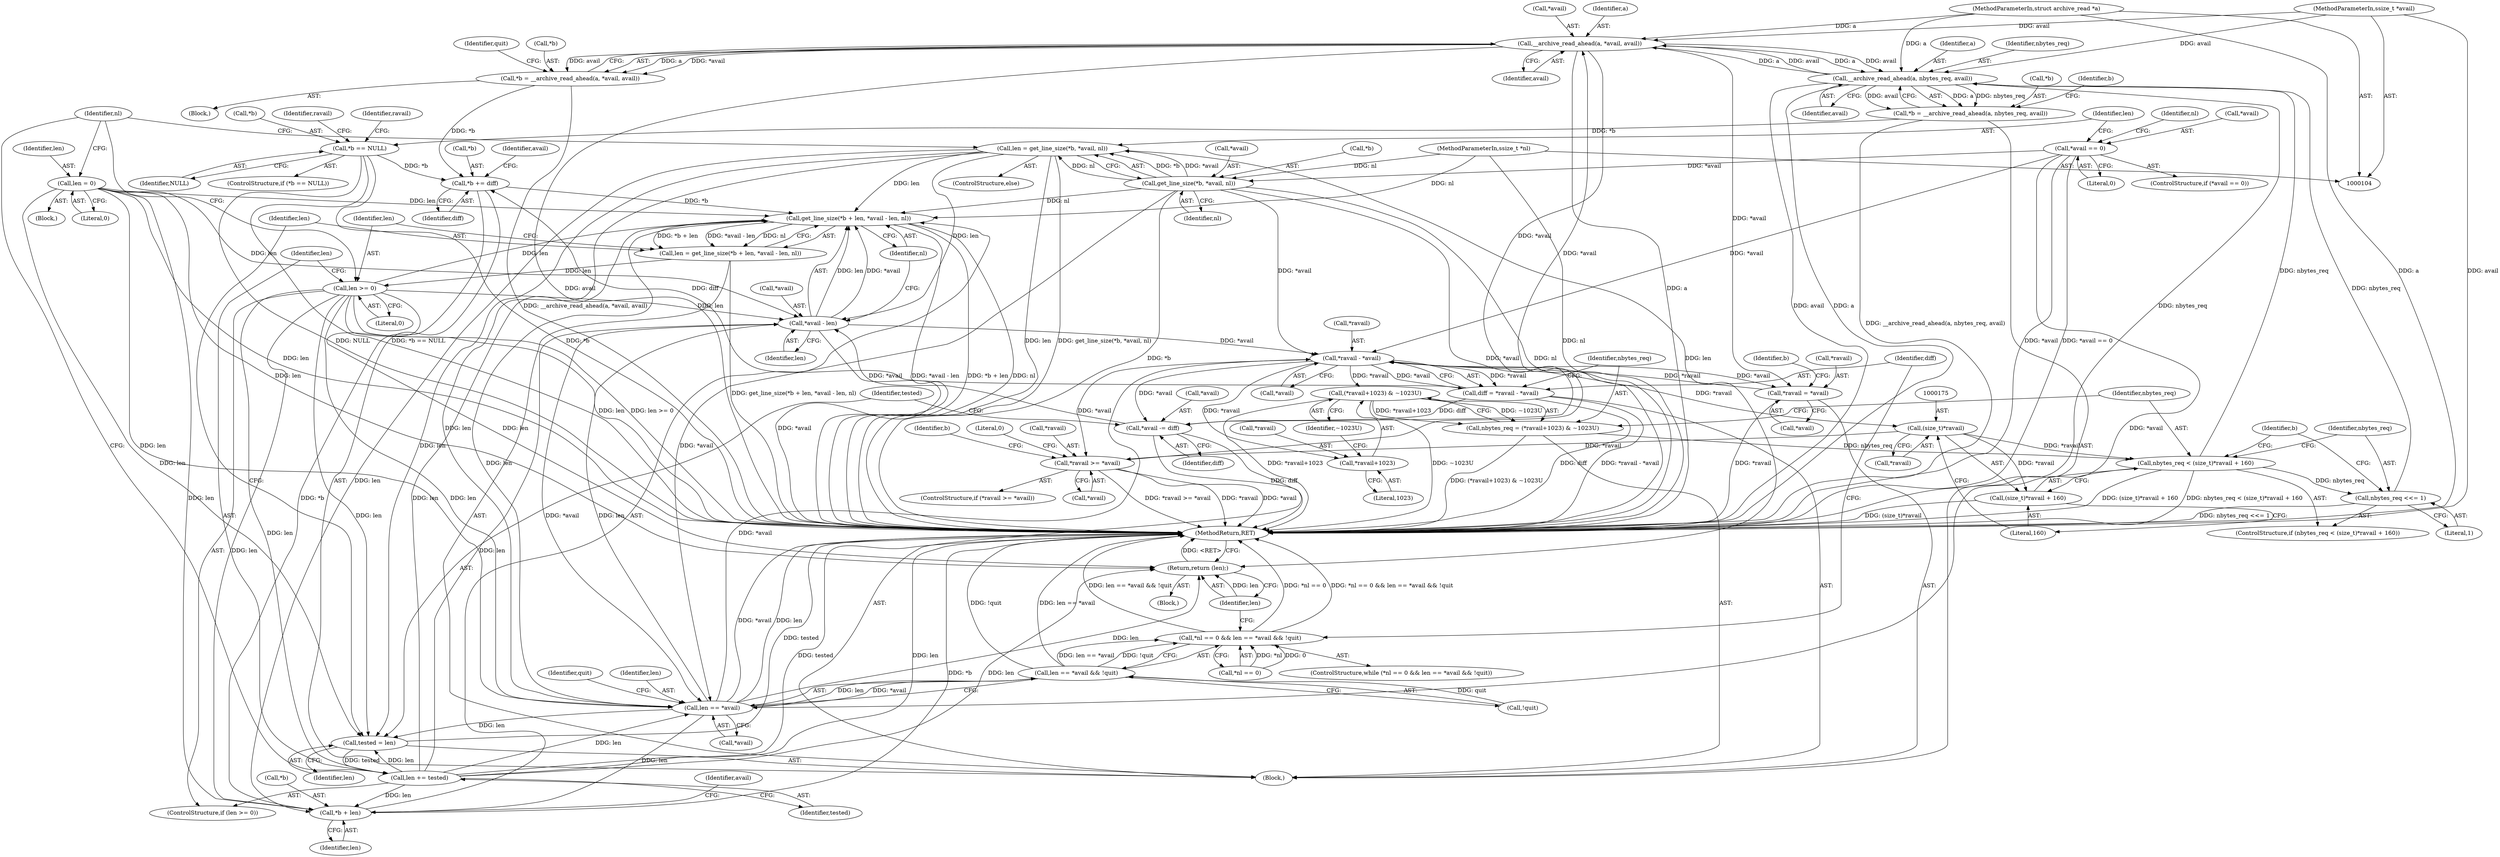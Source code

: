 digraph "0_libarchive_eec077f52bfa2d3f7103b4b74d52572ba8a15aca@API" {
"1000206" [label="(Call,__archive_read_ahead(a, *avail, avail))"];
"1000185" [label="(Call,__archive_read_ahead(a, nbytes_req, avail))"];
"1000206" [label="(Call,__archive_read_ahead(a, *avail, avail))"];
"1000105" [label="(MethodParameterIn,struct archive_read *a)"];
"1000196" [label="(Call,*ravail >= *avail)"];
"1000174" [label="(Call,(size_t)*ravail)"];
"1000155" [label="(Call,*ravail - *avail)"];
"1000214" [label="(Call,*ravail = *avail)"];
"1000237" [label="(Call,*avail - len)"];
"1000223" [label="(Call,*avail -= diff)"];
"1000153" [label="(Call,diff = *ravail - *avail)"];
"1000126" [label="(Call,len = 0)"];
"1000243" [label="(Call,len >= 0)"];
"1000230" [label="(Call,len = get_line_size(*b + len, *avail - len, nl))"];
"1000232" [label="(Call,get_line_size(*b + len, *avail - len, nl))"];
"1000219" [label="(Call,*b += diff)"];
"1000190" [label="(Call,*b == NULL)"];
"1000182" [label="(Call,*b = __archive_read_ahead(a, nbytes_req, avail))"];
"1000203" [label="(Call,*b = __archive_read_ahead(a, *avail, avail))"];
"1000145" [label="(Call,len == *avail)"];
"1000246" [label="(Call,len += tested)"];
"1000227" [label="(Call,tested = len)"];
"1000130" [label="(Call,len = get_line_size(*b, *avail, nl))"];
"1000132" [label="(Call,get_line_size(*b, *avail, nl))"];
"1000117" [label="(Call,*avail == 0)"];
"1000109" [label="(MethodParameterIn,ssize_t *nl)"];
"1000107" [label="(MethodParameterIn,ssize_t *avail)"];
"1000171" [label="(Call,nbytes_req < (size_t)*ravail + 160)"];
"1000161" [label="(Call,nbytes_req = (*ravail+1023) & ~1023U)"];
"1000163" [label="(Call,(*ravail+1023) & ~1023U)"];
"1000179" [label="(Call,nbytes_req <<= 1)"];
"1000144" [label="(Call,len == *avail && !quit)"];
"1000139" [label="(Call,*nl == 0 && len == *avail && !quit)"];
"1000164" [label="(Call,*ravail+1023)"];
"1000173" [label="(Call,(size_t)*ravail + 160)"];
"1000233" [label="(Call,*b + len)"];
"1000249" [label="(Return,return (len);)"];
"1000251" [label="(MethodReturn,RET)"];
"1000105" [label="(MethodParameterIn,struct archive_read *a)"];
"1000230" [label="(Call,len = get_line_size(*b + len, *avail - len, nl))"];
"1000131" [label="(Identifier,len)"];
"1000124" [label="(Identifier,nl)"];
"1000184" [label="(Identifier,b)"];
"1000171" [label="(Call,nbytes_req < (size_t)*ravail + 160)"];
"1000107" [label="(MethodParameterIn,ssize_t *avail)"];
"1000127" [label="(Identifier,len)"];
"1000232" [label="(Call,get_line_size(*b + len, *avail - len, nl))"];
"1000222" [label="(Identifier,diff)"];
"1000191" [label="(Call,*b)"];
"1000206" [label="(Call,__archive_read_ahead(a, *avail, avail))"];
"1000186" [label="(Identifier,a)"];
"1000199" [label="(Call,*avail)"];
"1000202" [label="(Literal,0)"];
"1000214" [label="(Call,*ravail = *avail)"];
"1000151" [label="(Block,)"];
"1000130" [label="(Call,len = get_line_size(*b, *avail, nl))"];
"1000176" [label="(Call,*ravail)"];
"1000150" [label="(Identifier,quit)"];
"1000172" [label="(Identifier,nbytes_req)"];
"1000135" [label="(Call,*avail)"];
"1000229" [label="(Identifier,len)"];
"1000145" [label="(Call,len == *avail)"];
"1000167" [label="(Literal,1023)"];
"1000241" [label="(Identifier,nl)"];
"1000215" [label="(Call,*ravail)"];
"1000196" [label="(Call,*ravail >= *avail)"];
"1000192" [label="(Identifier,b)"];
"1000234" [label="(Call,*b)"];
"1000168" [label="(Identifier,~1023U)"];
"1000236" [label="(Identifier,len)"];
"1000144" [label="(Call,len == *avail && !quit)"];
"1000195" [label="(ControlStructure,if (*ravail >= *avail))"];
"1000198" [label="(Identifier,ravail)"];
"1000194" [label="(Block,)"];
"1000137" [label="(Identifier,nl)"];
"1000231" [label="(Identifier,len)"];
"1000239" [label="(Identifier,avail)"];
"1000155" [label="(Call,*ravail - *avail)"];
"1000161" [label="(Call,nbytes_req = (*ravail+1023) & ~1023U)"];
"1000164" [label="(Call,*ravail+1023)"];
"1000126" [label="(Call,len = 0)"];
"1000197" [label="(Call,*ravail)"];
"1000188" [label="(Identifier,avail)"];
"1000187" [label="(Identifier,nbytes_req)"];
"1000204" [label="(Call,*b)"];
"1000219" [label="(Call,*b += diff)"];
"1000248" [label="(Identifier,tested)"];
"1000162" [label="(Identifier,nbytes_req)"];
"1000165" [label="(Call,*ravail)"];
"1000226" [label="(Identifier,diff)"];
"1000154" [label="(Identifier,diff)"];
"1000240" [label="(Identifier,len)"];
"1000212" [label="(Identifier,quit)"];
"1000153" [label="(Call,diff = *ravail - *avail)"];
"1000121" [label="(Block,)"];
"1000146" [label="(Identifier,len)"];
"1000120" [label="(Literal,0)"];
"1000208" [label="(Call,*avail)"];
"1000116" [label="(ControlStructure,if (*avail == 0))"];
"1000224" [label="(Call,*avail)"];
"1000185" [label="(Call,__archive_read_ahead(a, nbytes_req, avail))"];
"1000181" [label="(Literal,1)"];
"1000249" [label="(Return,return (len);)"];
"1000129" [label="(ControlStructure,else)"];
"1000228" [label="(Identifier,tested)"];
"1000244" [label="(Identifier,len)"];
"1000225" [label="(Identifier,avail)"];
"1000149" [label="(Call,!quit)"];
"1000233" [label="(Call,*b + len)"];
"1000142" [label="(Identifier,nl)"];
"1000183" [label="(Call,*b)"];
"1000207" [label="(Identifier,a)"];
"1000110" [label="(Block,)"];
"1000190" [label="(Call,*b == NULL)"];
"1000158" [label="(Call,*avail)"];
"1000221" [label="(Identifier,b)"];
"1000147" [label="(Call,*avail)"];
"1000193" [label="(Identifier,NULL)"];
"1000238" [label="(Call,*avail)"];
"1000220" [label="(Call,*b)"];
"1000245" [label="(Literal,0)"];
"1000246" [label="(Call,len += tested)"];
"1000139" [label="(Call,*nl == 0 && len == *avail && !quit)"];
"1000132" [label="(Call,get_line_size(*b, *avail, nl))"];
"1000250" [label="(Identifier,len)"];
"1000210" [label="(Identifier,avail)"];
"1000242" [label="(ControlStructure,if (len >= 0))"];
"1000179" [label="(Call,nbytes_req <<= 1)"];
"1000178" [label="(Literal,160)"];
"1000237" [label="(Call,*avail - len)"];
"1000163" [label="(Call,(*ravail+1023) & ~1023U)"];
"1000118" [label="(Call,*avail)"];
"1000223" [label="(Call,*avail -= diff)"];
"1000138" [label="(ControlStructure,while (*nl == 0 && len == *avail && !quit))"];
"1000227" [label="(Call,tested = len)"];
"1000180" [label="(Identifier,nbytes_req)"];
"1000216" [label="(Identifier,ravail)"];
"1000140" [label="(Call,*nl == 0)"];
"1000205" [label="(Identifier,b)"];
"1000156" [label="(Call,*ravail)"];
"1000133" [label="(Call,*b)"];
"1000203" [label="(Call,*b = __archive_read_ahead(a, *avail, avail))"];
"1000117" [label="(Call,*avail == 0)"];
"1000243" [label="(Call,len >= 0)"];
"1000109" [label="(MethodParameterIn,ssize_t *nl)"];
"1000170" [label="(ControlStructure,if (nbytes_req < (size_t)*ravail + 160))"];
"1000174" [label="(Call,(size_t)*ravail)"];
"1000247" [label="(Identifier,len)"];
"1000173" [label="(Call,(size_t)*ravail + 160)"];
"1000189" [label="(ControlStructure,if (*b == NULL))"];
"1000217" [label="(Call,*avail)"];
"1000128" [label="(Literal,0)"];
"1000182" [label="(Call,*b = __archive_read_ahead(a, nbytes_req, avail))"];
"1000206" -> "1000203"  [label="AST: "];
"1000206" -> "1000210"  [label="CFG: "];
"1000207" -> "1000206"  [label="AST: "];
"1000208" -> "1000206"  [label="AST: "];
"1000210" -> "1000206"  [label="AST: "];
"1000203" -> "1000206"  [label="CFG: "];
"1000206" -> "1000251"  [label="DDG: avail"];
"1000206" -> "1000251"  [label="DDG: a"];
"1000206" -> "1000185"  [label="DDG: a"];
"1000206" -> "1000185"  [label="DDG: avail"];
"1000206" -> "1000203"  [label="DDG: a"];
"1000206" -> "1000203"  [label="DDG: *avail"];
"1000206" -> "1000203"  [label="DDG: avail"];
"1000185" -> "1000206"  [label="DDG: a"];
"1000185" -> "1000206"  [label="DDG: avail"];
"1000105" -> "1000206"  [label="DDG: a"];
"1000196" -> "1000206"  [label="DDG: *avail"];
"1000107" -> "1000206"  [label="DDG: avail"];
"1000206" -> "1000214"  [label="DDG: *avail"];
"1000206" -> "1000223"  [label="DDG: *avail"];
"1000185" -> "1000182"  [label="AST: "];
"1000185" -> "1000188"  [label="CFG: "];
"1000186" -> "1000185"  [label="AST: "];
"1000187" -> "1000185"  [label="AST: "];
"1000188" -> "1000185"  [label="AST: "];
"1000182" -> "1000185"  [label="CFG: "];
"1000185" -> "1000251"  [label="DDG: nbytes_req"];
"1000185" -> "1000251"  [label="DDG: avail"];
"1000185" -> "1000251"  [label="DDG: a"];
"1000185" -> "1000182"  [label="DDG: a"];
"1000185" -> "1000182"  [label="DDG: nbytes_req"];
"1000185" -> "1000182"  [label="DDG: avail"];
"1000105" -> "1000185"  [label="DDG: a"];
"1000171" -> "1000185"  [label="DDG: nbytes_req"];
"1000179" -> "1000185"  [label="DDG: nbytes_req"];
"1000107" -> "1000185"  [label="DDG: avail"];
"1000105" -> "1000104"  [label="AST: "];
"1000105" -> "1000251"  [label="DDG: a"];
"1000196" -> "1000195"  [label="AST: "];
"1000196" -> "1000199"  [label="CFG: "];
"1000197" -> "1000196"  [label="AST: "];
"1000199" -> "1000196"  [label="AST: "];
"1000202" -> "1000196"  [label="CFG: "];
"1000205" -> "1000196"  [label="CFG: "];
"1000196" -> "1000251"  [label="DDG: *ravail"];
"1000196" -> "1000251"  [label="DDG: *avail"];
"1000196" -> "1000251"  [label="DDG: *ravail >= *avail"];
"1000174" -> "1000196"  [label="DDG: *ravail"];
"1000155" -> "1000196"  [label="DDG: *avail"];
"1000174" -> "1000173"  [label="AST: "];
"1000174" -> "1000176"  [label="CFG: "];
"1000175" -> "1000174"  [label="AST: "];
"1000176" -> "1000174"  [label="AST: "];
"1000178" -> "1000174"  [label="CFG: "];
"1000174" -> "1000171"  [label="DDG: *ravail"];
"1000174" -> "1000173"  [label="DDG: *ravail"];
"1000155" -> "1000174"  [label="DDG: *ravail"];
"1000155" -> "1000153"  [label="AST: "];
"1000155" -> "1000158"  [label="CFG: "];
"1000156" -> "1000155"  [label="AST: "];
"1000158" -> "1000155"  [label="AST: "];
"1000153" -> "1000155"  [label="CFG: "];
"1000155" -> "1000153"  [label="DDG: *ravail"];
"1000155" -> "1000153"  [label="DDG: *avail"];
"1000214" -> "1000155"  [label="DDG: *ravail"];
"1000237" -> "1000155"  [label="DDG: *avail"];
"1000117" -> "1000155"  [label="DDG: *avail"];
"1000132" -> "1000155"  [label="DDG: *avail"];
"1000145" -> "1000155"  [label="DDG: *avail"];
"1000155" -> "1000163"  [label="DDG: *ravail"];
"1000155" -> "1000164"  [label="DDG: *ravail"];
"1000155" -> "1000214"  [label="DDG: *avail"];
"1000155" -> "1000223"  [label="DDG: *avail"];
"1000214" -> "1000151"  [label="AST: "];
"1000214" -> "1000217"  [label="CFG: "];
"1000215" -> "1000214"  [label="AST: "];
"1000217" -> "1000214"  [label="AST: "];
"1000221" -> "1000214"  [label="CFG: "];
"1000214" -> "1000251"  [label="DDG: *ravail"];
"1000237" -> "1000232"  [label="AST: "];
"1000237" -> "1000240"  [label="CFG: "];
"1000238" -> "1000237"  [label="AST: "];
"1000240" -> "1000237"  [label="AST: "];
"1000241" -> "1000237"  [label="CFG: "];
"1000237" -> "1000251"  [label="DDG: *avail"];
"1000237" -> "1000145"  [label="DDG: *avail"];
"1000237" -> "1000232"  [label="DDG: *avail"];
"1000237" -> "1000232"  [label="DDG: len"];
"1000223" -> "1000237"  [label="DDG: *avail"];
"1000126" -> "1000237"  [label="DDG: len"];
"1000243" -> "1000237"  [label="DDG: len"];
"1000145" -> "1000237"  [label="DDG: len"];
"1000246" -> "1000237"  [label="DDG: len"];
"1000130" -> "1000237"  [label="DDG: len"];
"1000223" -> "1000151"  [label="AST: "];
"1000223" -> "1000226"  [label="CFG: "];
"1000224" -> "1000223"  [label="AST: "];
"1000226" -> "1000223"  [label="AST: "];
"1000228" -> "1000223"  [label="CFG: "];
"1000223" -> "1000251"  [label="DDG: diff"];
"1000153" -> "1000223"  [label="DDG: diff"];
"1000153" -> "1000151"  [label="AST: "];
"1000154" -> "1000153"  [label="AST: "];
"1000162" -> "1000153"  [label="CFG: "];
"1000153" -> "1000251"  [label="DDG: *ravail - *avail"];
"1000153" -> "1000251"  [label="DDG: diff"];
"1000153" -> "1000219"  [label="DDG: diff"];
"1000126" -> "1000121"  [label="AST: "];
"1000126" -> "1000128"  [label="CFG: "];
"1000127" -> "1000126"  [label="AST: "];
"1000128" -> "1000126"  [label="AST: "];
"1000142" -> "1000126"  [label="CFG: "];
"1000126" -> "1000251"  [label="DDG: len"];
"1000126" -> "1000145"  [label="DDG: len"];
"1000126" -> "1000227"  [label="DDG: len"];
"1000126" -> "1000232"  [label="DDG: len"];
"1000126" -> "1000233"  [label="DDG: len"];
"1000126" -> "1000249"  [label="DDG: len"];
"1000243" -> "1000242"  [label="AST: "];
"1000243" -> "1000245"  [label="CFG: "];
"1000244" -> "1000243"  [label="AST: "];
"1000245" -> "1000243"  [label="AST: "];
"1000142" -> "1000243"  [label="CFG: "];
"1000247" -> "1000243"  [label="CFG: "];
"1000243" -> "1000251"  [label="DDG: len"];
"1000243" -> "1000251"  [label="DDG: len >= 0"];
"1000243" -> "1000145"  [label="DDG: len"];
"1000243" -> "1000227"  [label="DDG: len"];
"1000243" -> "1000232"  [label="DDG: len"];
"1000243" -> "1000233"  [label="DDG: len"];
"1000230" -> "1000243"  [label="DDG: len"];
"1000243" -> "1000246"  [label="DDG: len"];
"1000243" -> "1000249"  [label="DDG: len"];
"1000230" -> "1000151"  [label="AST: "];
"1000230" -> "1000232"  [label="CFG: "];
"1000231" -> "1000230"  [label="AST: "];
"1000232" -> "1000230"  [label="AST: "];
"1000244" -> "1000230"  [label="CFG: "];
"1000230" -> "1000251"  [label="DDG: get_line_size(*b + len, *avail - len, nl)"];
"1000232" -> "1000230"  [label="DDG: *b + len"];
"1000232" -> "1000230"  [label="DDG: *avail - len"];
"1000232" -> "1000230"  [label="DDG: nl"];
"1000232" -> "1000241"  [label="CFG: "];
"1000233" -> "1000232"  [label="AST: "];
"1000241" -> "1000232"  [label="AST: "];
"1000232" -> "1000251"  [label="DDG: *avail - len"];
"1000232" -> "1000251"  [label="DDG: *b + len"];
"1000232" -> "1000251"  [label="DDG: nl"];
"1000219" -> "1000232"  [label="DDG: *b"];
"1000145" -> "1000232"  [label="DDG: len"];
"1000246" -> "1000232"  [label="DDG: len"];
"1000130" -> "1000232"  [label="DDG: len"];
"1000132" -> "1000232"  [label="DDG: nl"];
"1000109" -> "1000232"  [label="DDG: nl"];
"1000219" -> "1000151"  [label="AST: "];
"1000219" -> "1000222"  [label="CFG: "];
"1000220" -> "1000219"  [label="AST: "];
"1000222" -> "1000219"  [label="AST: "];
"1000225" -> "1000219"  [label="CFG: "];
"1000190" -> "1000219"  [label="DDG: *b"];
"1000203" -> "1000219"  [label="DDG: *b"];
"1000219" -> "1000233"  [label="DDG: *b"];
"1000190" -> "1000189"  [label="AST: "];
"1000190" -> "1000193"  [label="CFG: "];
"1000191" -> "1000190"  [label="AST: "];
"1000193" -> "1000190"  [label="AST: "];
"1000198" -> "1000190"  [label="CFG: "];
"1000216" -> "1000190"  [label="CFG: "];
"1000190" -> "1000251"  [label="DDG: *b == NULL"];
"1000190" -> "1000251"  [label="DDG: *b"];
"1000190" -> "1000251"  [label="DDG: NULL"];
"1000182" -> "1000190"  [label="DDG: *b"];
"1000182" -> "1000151"  [label="AST: "];
"1000183" -> "1000182"  [label="AST: "];
"1000192" -> "1000182"  [label="CFG: "];
"1000182" -> "1000251"  [label="DDG: __archive_read_ahead(a, nbytes_req, avail)"];
"1000203" -> "1000194"  [label="AST: "];
"1000204" -> "1000203"  [label="AST: "];
"1000212" -> "1000203"  [label="CFG: "];
"1000203" -> "1000251"  [label="DDG: __archive_read_ahead(a, *avail, avail)"];
"1000145" -> "1000144"  [label="AST: "];
"1000145" -> "1000147"  [label="CFG: "];
"1000146" -> "1000145"  [label="AST: "];
"1000147" -> "1000145"  [label="AST: "];
"1000150" -> "1000145"  [label="CFG: "];
"1000144" -> "1000145"  [label="CFG: "];
"1000145" -> "1000251"  [label="DDG: len"];
"1000145" -> "1000251"  [label="DDG: *avail"];
"1000145" -> "1000144"  [label="DDG: len"];
"1000145" -> "1000144"  [label="DDG: *avail"];
"1000246" -> "1000145"  [label="DDG: len"];
"1000130" -> "1000145"  [label="DDG: len"];
"1000117" -> "1000145"  [label="DDG: *avail"];
"1000132" -> "1000145"  [label="DDG: *avail"];
"1000145" -> "1000227"  [label="DDG: len"];
"1000145" -> "1000233"  [label="DDG: len"];
"1000145" -> "1000249"  [label="DDG: len"];
"1000246" -> "1000242"  [label="AST: "];
"1000246" -> "1000248"  [label="CFG: "];
"1000247" -> "1000246"  [label="AST: "];
"1000248" -> "1000246"  [label="AST: "];
"1000142" -> "1000246"  [label="CFG: "];
"1000246" -> "1000251"  [label="DDG: tested"];
"1000246" -> "1000251"  [label="DDG: len"];
"1000246" -> "1000227"  [label="DDG: len"];
"1000246" -> "1000233"  [label="DDG: len"];
"1000227" -> "1000246"  [label="DDG: tested"];
"1000246" -> "1000249"  [label="DDG: len"];
"1000227" -> "1000151"  [label="AST: "];
"1000227" -> "1000229"  [label="CFG: "];
"1000228" -> "1000227"  [label="AST: "];
"1000229" -> "1000227"  [label="AST: "];
"1000231" -> "1000227"  [label="CFG: "];
"1000227" -> "1000251"  [label="DDG: tested"];
"1000130" -> "1000227"  [label="DDG: len"];
"1000130" -> "1000129"  [label="AST: "];
"1000130" -> "1000132"  [label="CFG: "];
"1000131" -> "1000130"  [label="AST: "];
"1000132" -> "1000130"  [label="AST: "];
"1000142" -> "1000130"  [label="CFG: "];
"1000130" -> "1000251"  [label="DDG: len"];
"1000130" -> "1000251"  [label="DDG: get_line_size(*b, *avail, nl)"];
"1000132" -> "1000130"  [label="DDG: *b"];
"1000132" -> "1000130"  [label="DDG: *avail"];
"1000132" -> "1000130"  [label="DDG: nl"];
"1000130" -> "1000233"  [label="DDG: len"];
"1000130" -> "1000249"  [label="DDG: len"];
"1000132" -> "1000137"  [label="CFG: "];
"1000133" -> "1000132"  [label="AST: "];
"1000135" -> "1000132"  [label="AST: "];
"1000137" -> "1000132"  [label="AST: "];
"1000132" -> "1000251"  [label="DDG: *b"];
"1000132" -> "1000251"  [label="DDG: *avail"];
"1000132" -> "1000251"  [label="DDG: nl"];
"1000117" -> "1000132"  [label="DDG: *avail"];
"1000109" -> "1000132"  [label="DDG: nl"];
"1000117" -> "1000116"  [label="AST: "];
"1000117" -> "1000120"  [label="CFG: "];
"1000118" -> "1000117"  [label="AST: "];
"1000120" -> "1000117"  [label="AST: "];
"1000124" -> "1000117"  [label="CFG: "];
"1000131" -> "1000117"  [label="CFG: "];
"1000117" -> "1000251"  [label="DDG: *avail"];
"1000117" -> "1000251"  [label="DDG: *avail == 0"];
"1000109" -> "1000104"  [label="AST: "];
"1000109" -> "1000251"  [label="DDG: nl"];
"1000107" -> "1000104"  [label="AST: "];
"1000107" -> "1000251"  [label="DDG: avail"];
"1000171" -> "1000170"  [label="AST: "];
"1000171" -> "1000173"  [label="CFG: "];
"1000172" -> "1000171"  [label="AST: "];
"1000173" -> "1000171"  [label="AST: "];
"1000180" -> "1000171"  [label="CFG: "];
"1000184" -> "1000171"  [label="CFG: "];
"1000171" -> "1000251"  [label="DDG: (size_t)*ravail + 160"];
"1000171" -> "1000251"  [label="DDG: nbytes_req < (size_t)*ravail + 160"];
"1000161" -> "1000171"  [label="DDG: nbytes_req"];
"1000171" -> "1000179"  [label="DDG: nbytes_req"];
"1000161" -> "1000151"  [label="AST: "];
"1000161" -> "1000163"  [label="CFG: "];
"1000162" -> "1000161"  [label="AST: "];
"1000163" -> "1000161"  [label="AST: "];
"1000172" -> "1000161"  [label="CFG: "];
"1000161" -> "1000251"  [label="DDG: (*ravail+1023) & ~1023U"];
"1000163" -> "1000161"  [label="DDG: *ravail+1023"];
"1000163" -> "1000161"  [label="DDG: ~1023U"];
"1000163" -> "1000168"  [label="CFG: "];
"1000164" -> "1000163"  [label="AST: "];
"1000168" -> "1000163"  [label="AST: "];
"1000163" -> "1000251"  [label="DDG: ~1023U"];
"1000163" -> "1000251"  [label="DDG: *ravail+1023"];
"1000179" -> "1000170"  [label="AST: "];
"1000179" -> "1000181"  [label="CFG: "];
"1000180" -> "1000179"  [label="AST: "];
"1000181" -> "1000179"  [label="AST: "];
"1000184" -> "1000179"  [label="CFG: "];
"1000179" -> "1000251"  [label="DDG: nbytes_req <<= 1"];
"1000144" -> "1000139"  [label="AST: "];
"1000144" -> "1000149"  [label="CFG: "];
"1000149" -> "1000144"  [label="AST: "];
"1000139" -> "1000144"  [label="CFG: "];
"1000144" -> "1000251"  [label="DDG: !quit"];
"1000144" -> "1000251"  [label="DDG: len == *avail"];
"1000144" -> "1000139"  [label="DDG: len == *avail"];
"1000144" -> "1000139"  [label="DDG: !quit"];
"1000149" -> "1000144"  [label="DDG: quit"];
"1000139" -> "1000138"  [label="AST: "];
"1000139" -> "1000140"  [label="CFG: "];
"1000140" -> "1000139"  [label="AST: "];
"1000154" -> "1000139"  [label="CFG: "];
"1000250" -> "1000139"  [label="CFG: "];
"1000139" -> "1000251"  [label="DDG: *nl == 0"];
"1000139" -> "1000251"  [label="DDG: *nl == 0 && len == *avail && !quit"];
"1000139" -> "1000251"  [label="DDG: len == *avail && !quit"];
"1000140" -> "1000139"  [label="DDG: *nl"];
"1000140" -> "1000139"  [label="DDG: 0"];
"1000164" -> "1000167"  [label="CFG: "];
"1000165" -> "1000164"  [label="AST: "];
"1000167" -> "1000164"  [label="AST: "];
"1000168" -> "1000164"  [label="CFG: "];
"1000173" -> "1000178"  [label="CFG: "];
"1000178" -> "1000173"  [label="AST: "];
"1000173" -> "1000251"  [label="DDG: (size_t)*ravail"];
"1000233" -> "1000236"  [label="CFG: "];
"1000234" -> "1000233"  [label="AST: "];
"1000236" -> "1000233"  [label="AST: "];
"1000239" -> "1000233"  [label="CFG: "];
"1000233" -> "1000251"  [label="DDG: *b"];
"1000249" -> "1000110"  [label="AST: "];
"1000249" -> "1000250"  [label="CFG: "];
"1000250" -> "1000249"  [label="AST: "];
"1000251" -> "1000249"  [label="CFG: "];
"1000249" -> "1000251"  [label="DDG: <RET>"];
"1000250" -> "1000249"  [label="DDG: len"];
}
